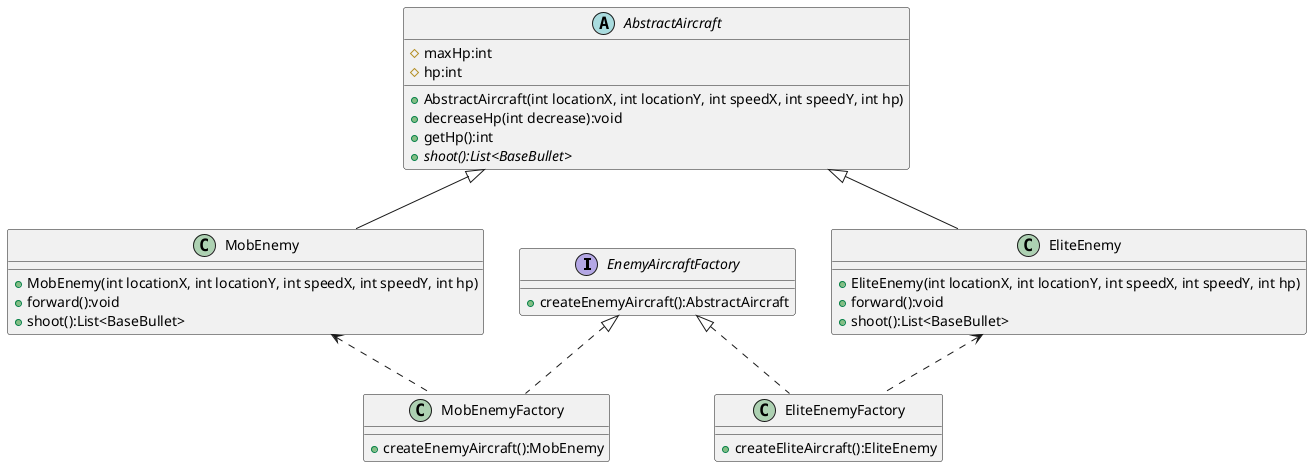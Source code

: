 @startuml
'https://plantuml.com/class-diagram

interface EnemyAircraftFactory{
    + createEnemyAircraft():AbstractAircraft
}

class MobEnemyFactory{
    + createEnemyAircraft():MobEnemy
}

class EliteEnemyFactory{
    + createEliteAircraft():EliteEnemy
}

abstract class AbstractAircraft
{
	# maxHp:int
    # hp:int
    + AbstractAircraft(int locationX, int locationY, int speedX, int speedY, int hp)
    + decreaseHp(int decrease):void
    + getHp():int
    + {abstract} shoot():List<BaseBullet>
 }

MobEnemy <.. MobEnemyFactory
EnemyAircraftFactory <|.. MobEnemyFactory
EliteEnemy <.. EliteEnemyFactory
EnemyAircraftFactory <|.. EliteEnemyFactory

class MobEnemy {
    + MobEnemy(int locationX, int locationY, int speedX, int speedY, int hp)
    + forward():void
    + shoot():List<BaseBullet>
}
AbstractAircraft <|-- MobEnemy

class EliteEnemy {
    + EliteEnemy(int locationX, int locationY, int speedX, int speedY, int hp)
    + forward():void
    + shoot():List<BaseBullet>
}
AbstractAircraft <|-- EliteEnemy

@enduml